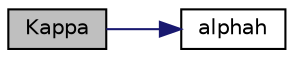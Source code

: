 digraph "Kappa"
{
  bgcolor="transparent";
  edge [fontname="Helvetica",fontsize="10",labelfontname="Helvetica",labelfontsize="10"];
  node [fontname="Helvetica",fontsize="10",shape=record];
  rankdir="LR";
  Node32 [label="Kappa",height=0.2,width=0.4,color="black", fillcolor="grey75", style="filled", fontcolor="black"];
  Node32 -> Node33 [color="midnightblue",fontsize="10",style="solid",fontname="Helvetica"];
  Node33 [label="alphah",height=0.2,width=0.4,color="black",URL="$a31561.html#aa3d16e0f36b6c7f0e4c8fdd59878d31f",tooltip="Thermal diffusivity of enthalpy [kg/ms]. "];
}
